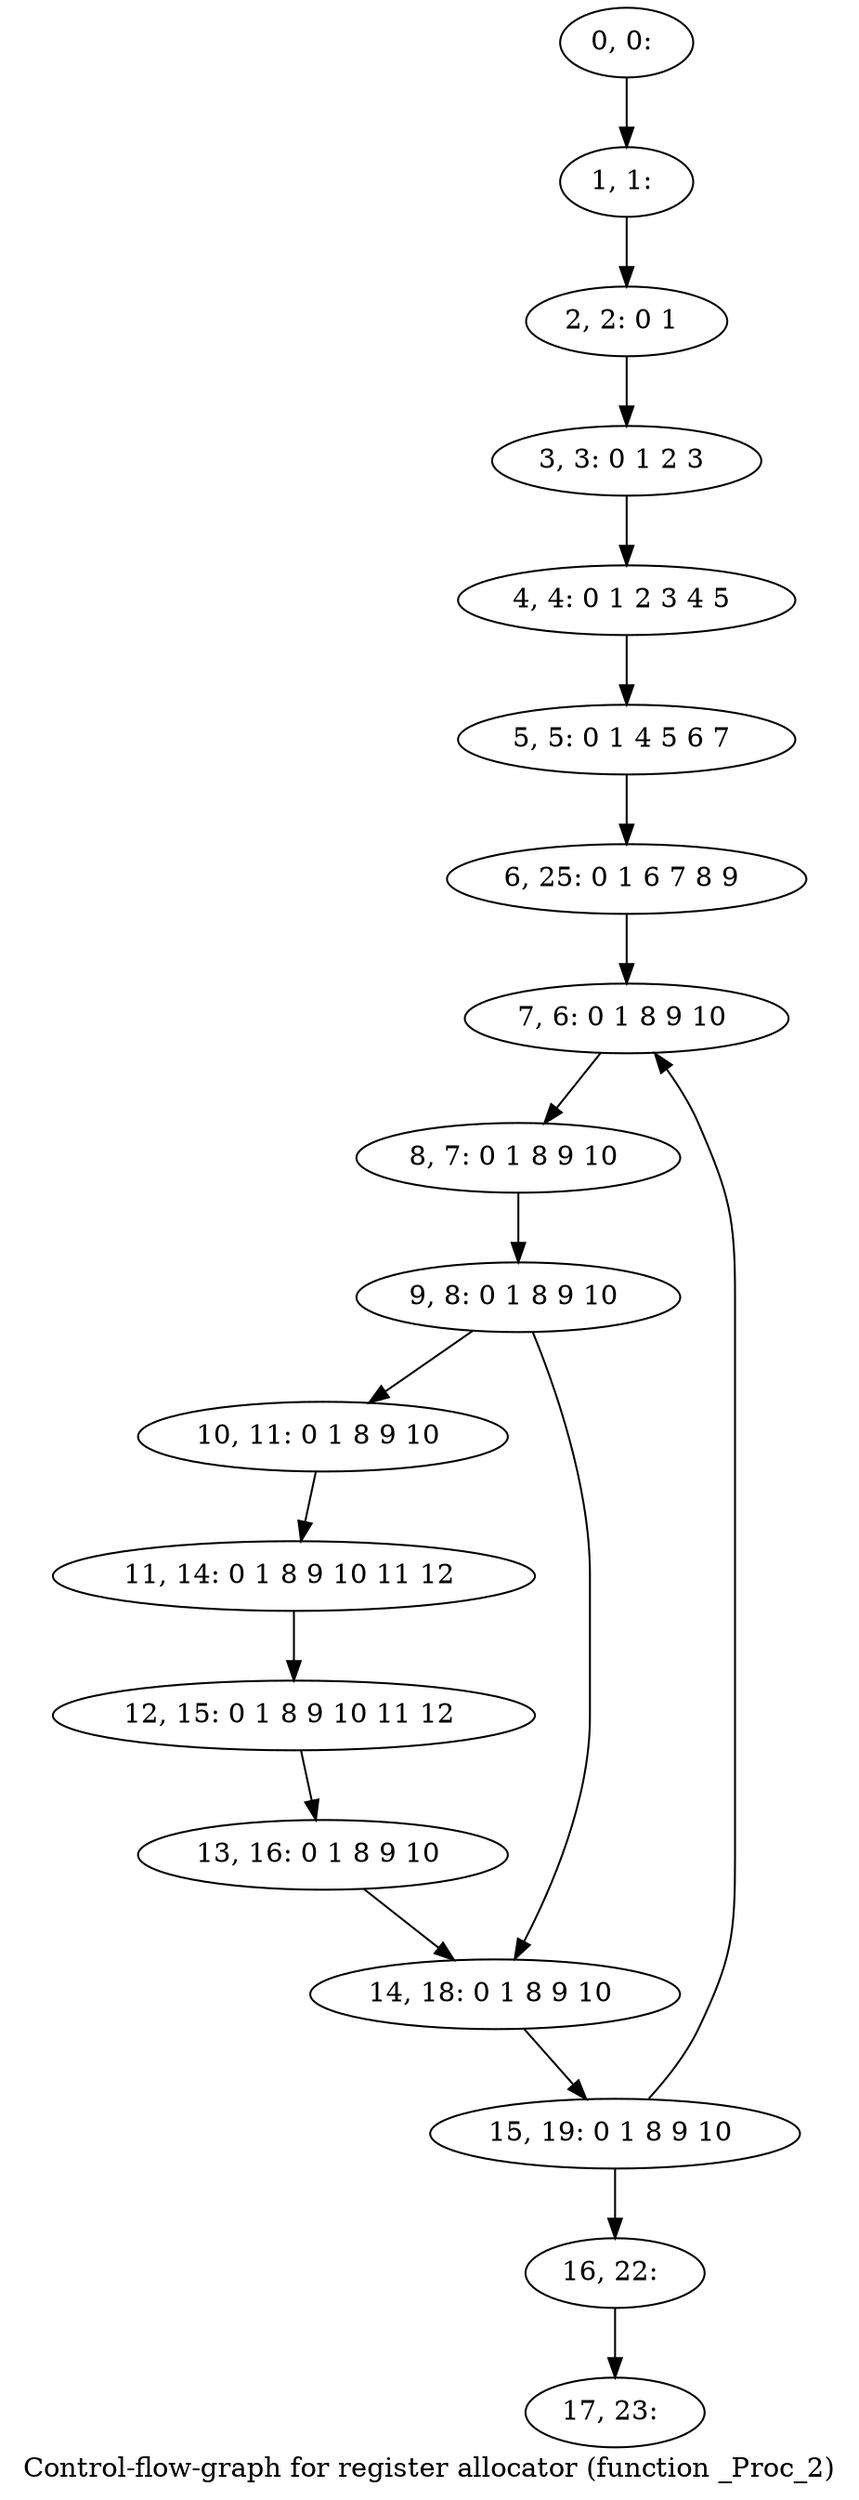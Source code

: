 digraph G {
graph [label="Control-flow-graph for register allocator (function _Proc_2)"]
0[label="0, 0: "];
1[label="1, 1: "];
2[label="2, 2: 0 1 "];
3[label="3, 3: 0 1 2 3 "];
4[label="4, 4: 0 1 2 3 4 5 "];
5[label="5, 5: 0 1 4 5 6 7 "];
6[label="6, 25: 0 1 6 7 8 9 "];
7[label="7, 6: 0 1 8 9 10 "];
8[label="8, 7: 0 1 8 9 10 "];
9[label="9, 8: 0 1 8 9 10 "];
10[label="10, 11: 0 1 8 9 10 "];
11[label="11, 14: 0 1 8 9 10 11 12 "];
12[label="12, 15: 0 1 8 9 10 11 12 "];
13[label="13, 16: 0 1 8 9 10 "];
14[label="14, 18: 0 1 8 9 10 "];
15[label="15, 19: 0 1 8 9 10 "];
16[label="16, 22: "];
17[label="17, 23: "];
0->1 ;
1->2 ;
2->3 ;
3->4 ;
4->5 ;
5->6 ;
6->7 ;
7->8 ;
8->9 ;
9->10 ;
9->14 ;
10->11 ;
11->12 ;
12->13 ;
13->14 ;
14->15 ;
15->16 ;
15->7 ;
16->17 ;
}
